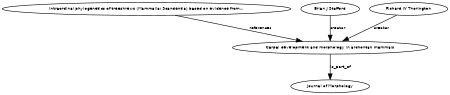 digraph G {
size="3,3";
node [fontsize=7, fontname="Helvetica"];
edge [fontsize=7, fontname="Helvetica"];
node0 [label="Carpal development and morphology in archontan mammals", width=0.27433100247,height=0.27433100247];
node1 [label="Intraordinal phylogenetics of treeshrews (Mammalia: Scandentia) based on evidence from...", width=0.27433100247,height=0.27433100247];
node2 [label="Brian J Stafford", width=0.27433100247,height=0.27433100247];
node3 [label="Richard W Thorington", width=0.27433100247,height=0.27433100247];
node4 [label="Journal of Morphology", width=0.27433100247,height=0.27433100247];
node1 -> node0 [label="references"];
node2 -> node0 [label="creator"];
node3 -> node0 [label="creator"];
node0 -> node4 [label="is_part_of"];
}


